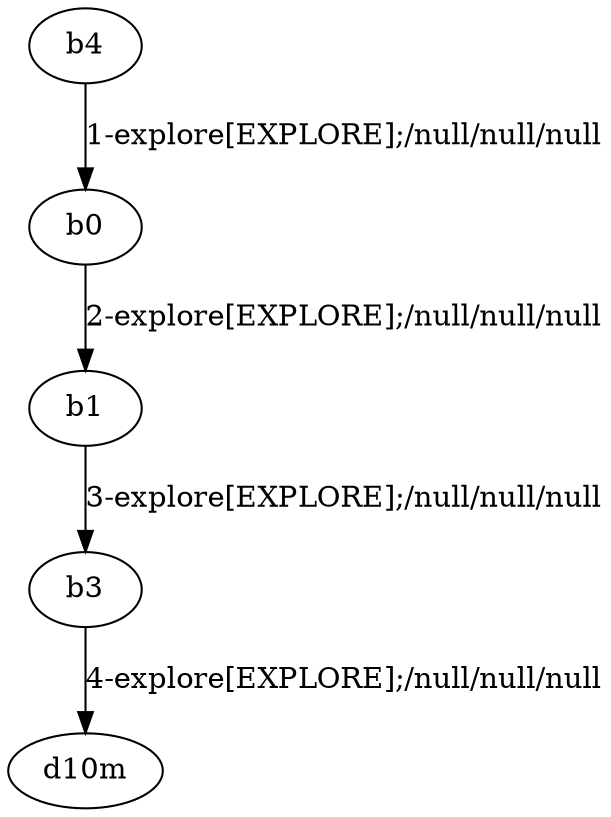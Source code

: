 # Total number of goals covered by this test: 3
# b1 --> b3
# b0 --> b1
# b3 --> d10m

digraph g {
"b4" -> "b0" [label = "1-explore[EXPLORE];/null/null/null"];
"b0" -> "b1" [label = "2-explore[EXPLORE];/null/null/null"];
"b1" -> "b3" [label = "3-explore[EXPLORE];/null/null/null"];
"b3" -> "d10m" [label = "4-explore[EXPLORE];/null/null/null"];
}